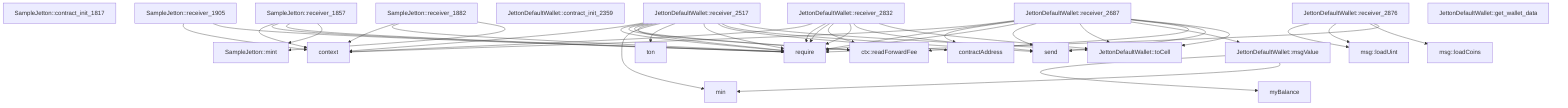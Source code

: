 graph TD
    node_1["SampleJetton::contract_init_1817"]
    node_2["SampleJetton::receiver_1857"]
    node_3["SampleJetton::receiver_1882"]
    node_4["SampleJetton::receiver_1905"]
    node_5["JettonDefaultWallet::contract_init_2359"]
    node_6["JettonDefaultWallet::receiver_2517"]
    node_7["JettonDefaultWallet::receiver_2687"]
    node_8["JettonDefaultWallet::msgValue"]
    node_9["JettonDefaultWallet::receiver_2832"]
    node_10["JettonDefaultWallet::receiver_2876"]
    node_11["JettonDefaultWallet::get_wallet_data"]
    node_12["context"]
    node_13["require"]
    node_14["SampleJetton::mint"]
    node_15["ctx::readForwardFee"]
    node_16["min"]
    node_17["ton"]
    node_18["contractAddress"]
    node_19["send"]
    node_20["JettonDefaultWallet::toCell"]
    node_21["myBalance"]
    node_22["msg::loadUint"]
    node_23["msg::loadCoins"]
    node_2 --> node_12
    node_2 --> node_13
    node_2 --> node_13
    node_2 --> node_14
    node_3 --> node_12
    node_3 --> node_13
    node_3 --> node_14
    node_4 --> node_12
    node_4 --> node_13
    node_6 --> node_12
    node_6 --> node_13
    node_6 --> node_15
    node_6 --> node_15
    node_6 --> node_13
    node_6 --> node_16
    node_6 --> node_17
    node_6 --> node_13
    node_6 --> node_18
    node_6 --> node_19
    node_6 --> node_20
    node_7 --> node_12
    node_7 --> node_13
    node_7 --> node_18
    node_7 --> node_13
    node_7 --> node_19
    node_7 --> node_20
    node_7 --> node_8
    node_7 --> node_15
    node_7 --> node_19
    node_7 --> node_20
    node_8 --> node_21
    node_8 --> node_16
    node_9 --> node_12
    node_9 --> node_13
    node_9 --> node_13
    node_9 --> node_15
    node_9 --> node_13
    node_9 --> node_19
    node_9 --> node_20
    node_10 --> node_22
    node_10 --> node_22
    node_10 --> node_23
    node_10 --> node_13
